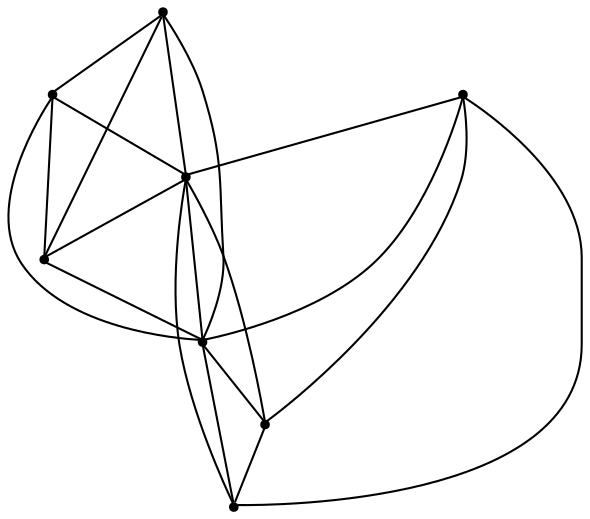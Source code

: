 graph {
  node [shape=point,comment="{\"directed\":false,\"doi\":\"10.1007/978-3-662-45803-7_16\",\"figure\":\"4 (2)\"}"]

  v0 [pos="1217.9030368883452,948.0598368455242"]
  v1 [pos="1115.8169311419047,880.015781059732"]
  v2 [pos="1149.8456754734898,1016.1038926313164"]
  v3 [pos="1183.87429255676,880.015781059732"]
  v4 [pos="1081.7881868103195,948.0598368455243"]
  v5 [pos="1013.7308253954643,948.0598368455243"]
  v6 [pos="1047.7595697270494,811.9719797203379"]
  v7 [pos="979.698009117807,880.015781059732"]

  v0 -- v1 [id="-1",pos="1217.9030368883452,948.0598368455242 1115.8169311419047,880.015781059732 1115.8169311419047,880.015781059732 1115.8169311419047,880.015781059732"]
  v0 -- v2 [id="-2",pos="1217.9030368883452,948.0598368455242 1149.8456754734898,1016.1038926313164 1149.8456754734898,1016.1038926313164 1149.8456754734898,1016.1038926313164"]
  v3 -- v4 [id="-3",pos="1183.87429255676,880.015781059732 1081.7881868103195,948.0598368455243 1081.7881868103195,948.0598368455243 1081.7881868103195,948.0598368455243"]
  v7 -- v6 [id="-4",pos="979.698009117807,880.015781059732 1047.7595697270494,811.9719797203379 1047.7595697270494,811.9719797203379 1047.7595697270494,811.9719797203379"]
  v7 -- v5 [id="-5",pos="979.698009117807,880.015781059732 1013.7308253954643,948.0598368455243 1013.7308253954643,948.0598368455243 1013.7308253954643,948.0598368455243"]
  v7 -- v1 [id="-6",pos="979.698009117807,880.015781059732 1115.8169311419047,880.015781059732 1115.8169311419047,880.015781059732 1115.8169311419047,880.015781059732"]
  v7 -- v4 [id="-7",pos="979.698009117807,880.015781059732 1081.7881868103195,948.0598368455243 1081.7881868103195,948.0598368455243 1081.7881868103195,948.0598368455243"]
  v5 -- v4 [id="-8",pos="1013.7308253954643,948.0598368455243 1081.7881868103195,948.0598368455243 1081.7881868103195,948.0598368455243 1081.7881868103195,948.0598368455243"]
  v6 -- v5 [id="-9",pos="1047.7595697270494,811.9719797203379 1013.7308253954643,948.0598368455243 1013.7308253954643,948.0598368455243 1013.7308253954643,948.0598368455243"]
  v6 -- v1 [id="-10",pos="1047.7595697270494,811.9719797203379 1115.8169311419047,880.015781059732 1115.8169311419047,880.015781059732 1115.8169311419047,880.015781059732"]
  v4 -- v1 [id="-11",pos="1081.7881868103195,948.0598368455243 1115.8169311419047,880.015781059732 1115.8169311419047,880.015781059732 1115.8169311419047,880.015781059732"]
  v4 -- v6 [id="-12",pos="1081.7881868103195,948.0598368455243 1047.7595697270494,811.9719797203379 1047.7595697270494,811.9719797203379 1047.7595697270494,811.9719797203379"]
  v4 -- v0 [id="-15",pos="1081.7881868103195,948.0598368455243 1217.9030368883452,948.0598368455242 1217.9030368883452,948.0598368455242 1217.9030368883452,948.0598368455242"]
  v1 -- v5 [id="-16",pos="1115.8169311419047,880.015781059732 1013.7308253954643,948.0598368455243 1013.7308253954643,948.0598368455243 1013.7308253954643,948.0598368455243"]
  v1 -- v3 [id="-17",pos="1115.8169311419047,880.015781059732 1183.87429255676,880.015781059732 1183.87429255676,880.015781059732 1183.87429255676,880.015781059732"]
  v2 -- v1 [id="-18",pos="1149.8456754734898,1016.1038926313164 1115.8169311419047,880.015781059732 1115.8169311419047,880.015781059732 1115.8169311419047,880.015781059732"]
  v2 -- v4 [id="-19",pos="1149.8456754734898,1016.1038926313164 1081.7881868103195,948.0598368455243 1081.7881868103195,948.0598368455243 1081.7881868103195,948.0598368455243"]
  v2 -- v3 [id="-20",pos="1149.8456754734898,1016.1038926313164 1183.87429255676,880.015781059732 1183.87429255676,880.015781059732 1183.87429255676,880.015781059732"]
  v3 -- v0 [id="-21",pos="1183.87429255676,880.015781059732 1217.9030368883452,948.0598368455242 1217.9030368883452,948.0598368455242 1217.9030368883452,948.0598368455242"]
}